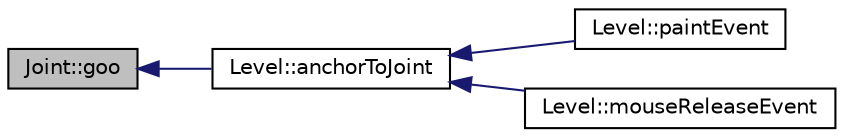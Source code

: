 digraph G
{
  edge [fontname="Helvetica",fontsize="10",labelfontname="Helvetica",labelfontsize="10"];
  node [fontname="Helvetica",fontsize="10",shape=record];
  rankdir="LR";
  Node1 [label="Joint::goo",height=0.2,width=0.4,color="black", fillcolor="grey75", style="filled" fontcolor="black"];
  Node1 -> Node2 [dir="back",color="midnightblue",fontsize="10",style="solid",fontname="Helvetica"];
  Node2 [label="Level::anchorToJoint",height=0.2,width=0.4,color="black", fillcolor="white", style="filled",URL="$d2/d9d/classLevel.html#a20f76bdfac82b0edaf51a4a5b8c57131"];
  Node2 -> Node3 [dir="back",color="midnightblue",fontsize="10",style="solid",fontname="Helvetica"];
  Node3 [label="Level::paintEvent",height=0.2,width=0.4,color="black", fillcolor="white", style="filled",URL="$d2/d9d/classLevel.html#a20324b2e333c1fe625d150ae530843e3"];
  Node2 -> Node4 [dir="back",color="midnightblue",fontsize="10",style="solid",fontname="Helvetica"];
  Node4 [label="Level::mouseReleaseEvent",height=0.2,width=0.4,color="black", fillcolor="white", style="filled",URL="$d2/d9d/classLevel.html#a77722ba24f938b7a0707f755e635a8f6"];
}
